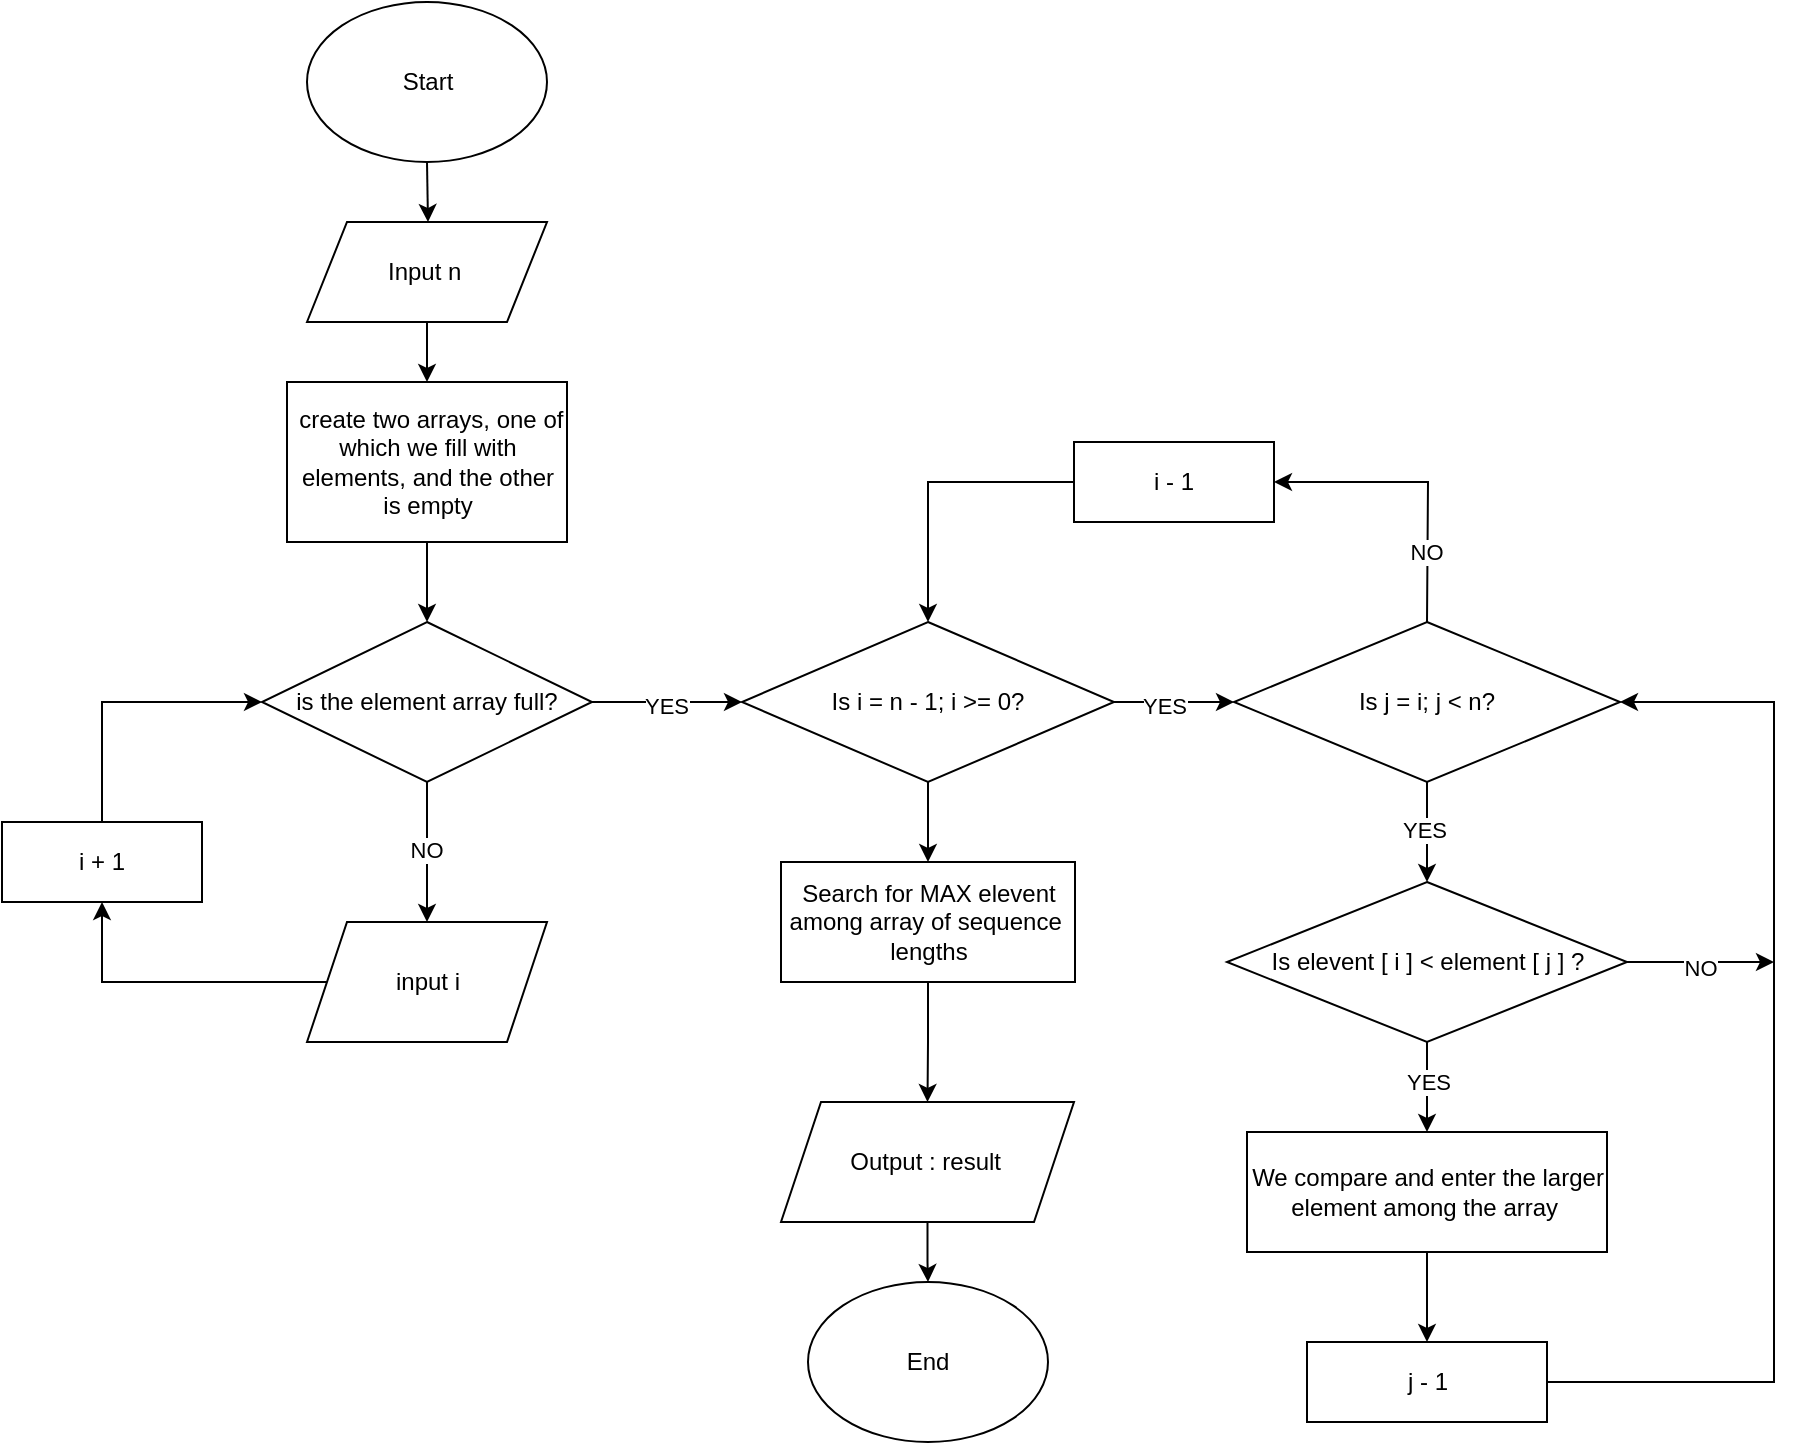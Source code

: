 <mxfile version="24.8.2">
  <diagram name="Сторінка-1" id="WQvL7sQCr2SDsEGiw8zH">
    <mxGraphModel dx="1723" dy="1926" grid="1" gridSize="10" guides="1" tooltips="1" connect="1" arrows="1" fold="1" page="1" pageScale="1" pageWidth="827" pageHeight="1169" math="0" shadow="0">
      <root>
        <mxCell id="0" />
        <mxCell id="1" parent="0" />
        <mxCell id="Qf2WwDGo8HAhrz7-kiFl-1" value="Start" style="ellipse;whiteSpace=wrap;html=1;" parent="1" vertex="1">
          <mxGeometry x="162.5" y="-1150" width="120" height="80" as="geometry" />
        </mxCell>
        <mxCell id="Qf2WwDGo8HAhrz7-kiFl-2" value="End" style="ellipse;whiteSpace=wrap;html=1;" parent="1" vertex="1">
          <mxGeometry x="413" y="-510" width="120" height="80" as="geometry" />
        </mxCell>
        <mxCell id="Qf2WwDGo8HAhrz7-kiFl-10" value="" style="edgeStyle=orthogonalEdgeStyle;rounded=0;orthogonalLoop=1;jettySize=auto;html=1;" parent="1" source="Qf2WwDGo8HAhrz7-kiFl-3" target="Qf2WwDGo8HAhrz7-kiFl-4" edge="1">
          <mxGeometry relative="1" as="geometry" />
        </mxCell>
        <mxCell id="Qf2WwDGo8HAhrz7-kiFl-3" value="Input n&amp;nbsp;" style="shape=parallelogram;perimeter=parallelogramPerimeter;whiteSpace=wrap;html=1;fixedSize=1;" parent="1" vertex="1">
          <mxGeometry x="162.5" y="-1040" width="120" height="50" as="geometry" />
        </mxCell>
        <mxCell id="Qf2WwDGo8HAhrz7-kiFl-11" value="" style="edgeStyle=orthogonalEdgeStyle;rounded=0;orthogonalLoop=1;jettySize=auto;html=1;" parent="1" source="Qf2WwDGo8HAhrz7-kiFl-4" target="Qf2WwDGo8HAhrz7-kiFl-5" edge="1">
          <mxGeometry relative="1" as="geometry" />
        </mxCell>
        <mxCell id="Qf2WwDGo8HAhrz7-kiFl-4" value="&amp;nbsp;create two arrays, one of which we fill with elements, and the other is empty" style="rounded=0;whiteSpace=wrap;html=1;" parent="1" vertex="1">
          <mxGeometry x="152.5" y="-960" width="140" height="80" as="geometry" />
        </mxCell>
        <mxCell id="Qf2WwDGo8HAhrz7-kiFl-12" value="" style="edgeStyle=orthogonalEdgeStyle;rounded=0;orthogonalLoop=1;jettySize=auto;html=1;" parent="1" source="Qf2WwDGo8HAhrz7-kiFl-5" target="Qf2WwDGo8HAhrz7-kiFl-6" edge="1">
          <mxGeometry relative="1" as="geometry" />
        </mxCell>
        <mxCell id="Qf2WwDGo8HAhrz7-kiFl-18" value="NO" style="edgeLabel;html=1;align=center;verticalAlign=middle;resizable=0;points=[];" parent="Qf2WwDGo8HAhrz7-kiFl-12" vertex="1" connectable="0">
          <mxGeometry x="-0.04" y="-1" relative="1" as="geometry">
            <mxPoint as="offset" />
          </mxGeometry>
        </mxCell>
        <mxCell id="Qf2WwDGo8HAhrz7-kiFl-20" value="" style="edgeStyle=orthogonalEdgeStyle;rounded=0;orthogonalLoop=1;jettySize=auto;html=1;" parent="1" source="Qf2WwDGo8HAhrz7-kiFl-5" target="Qf2WwDGo8HAhrz7-kiFl-19" edge="1">
          <mxGeometry relative="1" as="geometry" />
        </mxCell>
        <mxCell id="Qf2WwDGo8HAhrz7-kiFl-21" value="YES" style="edgeLabel;html=1;align=center;verticalAlign=middle;resizable=0;points=[];" parent="Qf2WwDGo8HAhrz7-kiFl-20" vertex="1" connectable="0">
          <mxGeometry x="-0.028" y="-2" relative="1" as="geometry">
            <mxPoint as="offset" />
          </mxGeometry>
        </mxCell>
        <mxCell id="Qf2WwDGo8HAhrz7-kiFl-5" value="is the element array full?" style="rhombus;whiteSpace=wrap;html=1;" parent="1" vertex="1">
          <mxGeometry x="140" y="-840" width="165" height="80" as="geometry" />
        </mxCell>
        <mxCell id="Qf2WwDGo8HAhrz7-kiFl-6" value="input i" style="shape=parallelogram;perimeter=parallelogramPerimeter;whiteSpace=wrap;html=1;fixedSize=1;" parent="1" vertex="1">
          <mxGeometry x="162.5" y="-690" width="120" height="60" as="geometry" />
        </mxCell>
        <mxCell id="Qf2WwDGo8HAhrz7-kiFl-7" value="i + 1" style="rounded=0;whiteSpace=wrap;html=1;" parent="1" vertex="1">
          <mxGeometry x="10" y="-740" width="100" height="40" as="geometry" />
        </mxCell>
        <mxCell id="Qf2WwDGo8HAhrz7-kiFl-9" value="" style="endArrow=classic;html=1;rounded=0;exitX=0.5;exitY=1;exitDx=0;exitDy=0;" parent="1" source="Qf2WwDGo8HAhrz7-kiFl-1" edge="1">
          <mxGeometry width="50" height="50" relative="1" as="geometry">
            <mxPoint x="180" y="-930" as="sourcePoint" />
            <mxPoint x="223" y="-1040" as="targetPoint" />
          </mxGeometry>
        </mxCell>
        <mxCell id="Qf2WwDGo8HAhrz7-kiFl-16" value="" style="endArrow=classic;html=1;rounded=0;exitX=0;exitY=0.5;exitDx=0;exitDy=0;entryX=0.5;entryY=1;entryDx=0;entryDy=0;" parent="1" source="Qf2WwDGo8HAhrz7-kiFl-6" target="Qf2WwDGo8HAhrz7-kiFl-7" edge="1">
          <mxGeometry width="50" height="50" relative="1" as="geometry">
            <mxPoint x="180" y="-640" as="sourcePoint" />
            <mxPoint x="230" y="-690" as="targetPoint" />
            <Array as="points">
              <mxPoint x="60" y="-660" />
            </Array>
          </mxGeometry>
        </mxCell>
        <mxCell id="Qf2WwDGo8HAhrz7-kiFl-17" value="" style="endArrow=classic;html=1;rounded=0;exitX=0.5;exitY=0;exitDx=0;exitDy=0;entryX=0;entryY=0.5;entryDx=0;entryDy=0;" parent="1" source="Qf2WwDGo8HAhrz7-kiFl-7" target="Qf2WwDGo8HAhrz7-kiFl-5" edge="1">
          <mxGeometry width="50" height="50" relative="1" as="geometry">
            <mxPoint x="180" y="-740" as="sourcePoint" />
            <mxPoint x="230" y="-790" as="targetPoint" />
            <Array as="points">
              <mxPoint x="60" y="-800" />
            </Array>
          </mxGeometry>
        </mxCell>
        <mxCell id="Qf2WwDGo8HAhrz7-kiFl-23" value="" style="edgeStyle=orthogonalEdgeStyle;rounded=0;orthogonalLoop=1;jettySize=auto;html=1;" parent="1" source="Qf2WwDGo8HAhrz7-kiFl-19" target="Qf2WwDGo8HAhrz7-kiFl-22" edge="1">
          <mxGeometry relative="1" as="geometry" />
        </mxCell>
        <mxCell id="Qf2WwDGo8HAhrz7-kiFl-24" value="YES" style="edgeLabel;html=1;align=center;verticalAlign=middle;resizable=0;points=[];" parent="Qf2WwDGo8HAhrz7-kiFl-23" vertex="1" connectable="0">
          <mxGeometry x="-0.184" y="-2" relative="1" as="geometry">
            <mxPoint as="offset" />
          </mxGeometry>
        </mxCell>
        <mxCell id="Qf2WwDGo8HAhrz7-kiFl-42" value="" style="edgeStyle=orthogonalEdgeStyle;rounded=0;orthogonalLoop=1;jettySize=auto;html=1;" parent="1" source="Qf2WwDGo8HAhrz7-kiFl-19" target="Qf2WwDGo8HAhrz7-kiFl-40" edge="1">
          <mxGeometry relative="1" as="geometry" />
        </mxCell>
        <mxCell id="Qf2WwDGo8HAhrz7-kiFl-19" value="Is i = n - 1; i &amp;gt;= 0?" style="rhombus;whiteSpace=wrap;html=1;" parent="1" vertex="1">
          <mxGeometry x="380" y="-840" width="186" height="80" as="geometry" />
        </mxCell>
        <mxCell id="Qf2WwDGo8HAhrz7-kiFl-30" value="" style="edgeStyle=orthogonalEdgeStyle;rounded=0;orthogonalLoop=1;jettySize=auto;html=1;" parent="1" source="Qf2WwDGo8HAhrz7-kiFl-22" target="Qf2WwDGo8HAhrz7-kiFl-29" edge="1">
          <mxGeometry relative="1" as="geometry" />
        </mxCell>
        <mxCell id="Qf2WwDGo8HAhrz7-kiFl-31" value="YES" style="edgeLabel;html=1;align=center;verticalAlign=middle;resizable=0;points=[];" parent="Qf2WwDGo8HAhrz7-kiFl-30" vertex="1" connectable="0">
          <mxGeometry x="-0.062" y="-2" relative="1" as="geometry">
            <mxPoint as="offset" />
          </mxGeometry>
        </mxCell>
        <mxCell id="Qf2WwDGo8HAhrz7-kiFl-22" value="Is j = i; j &amp;lt; n?" style="rhombus;whiteSpace=wrap;html=1;" parent="1" vertex="1">
          <mxGeometry x="626" y="-840" width="193" height="80" as="geometry" />
        </mxCell>
        <mxCell id="Qf2WwDGo8HAhrz7-kiFl-25" value="i - 1" style="rounded=0;whiteSpace=wrap;html=1;" parent="1" vertex="1">
          <mxGeometry x="546" y="-930" width="100" height="40" as="geometry" />
        </mxCell>
        <mxCell id="Qf2WwDGo8HAhrz7-kiFl-26" value="" style="endArrow=classic;html=1;rounded=0;exitX=0.5;exitY=0;exitDx=0;exitDy=0;entryX=1;entryY=0.5;entryDx=0;entryDy=0;" parent="1" source="Qf2WwDGo8HAhrz7-kiFl-22" target="Qf2WwDGo8HAhrz7-kiFl-25" edge="1">
          <mxGeometry width="50" height="50" relative="1" as="geometry">
            <mxPoint x="516" y="-810" as="sourcePoint" />
            <mxPoint x="566" y="-860" as="targetPoint" />
            <Array as="points">
              <mxPoint x="723" y="-910" />
            </Array>
          </mxGeometry>
        </mxCell>
        <mxCell id="Qf2WwDGo8HAhrz7-kiFl-28" value="NO" style="edgeLabel;html=1;align=center;verticalAlign=middle;resizable=0;points=[];" parent="Qf2WwDGo8HAhrz7-kiFl-26" vertex="1" connectable="0">
          <mxGeometry x="-0.514" y="1" relative="1" as="geometry">
            <mxPoint as="offset" />
          </mxGeometry>
        </mxCell>
        <mxCell id="Qf2WwDGo8HAhrz7-kiFl-27" value="" style="endArrow=classic;html=1;rounded=0;exitX=0;exitY=0.5;exitDx=0;exitDy=0;entryX=0.5;entryY=0;entryDx=0;entryDy=0;" parent="1" source="Qf2WwDGo8HAhrz7-kiFl-25" target="Qf2WwDGo8HAhrz7-kiFl-19" edge="1">
          <mxGeometry width="50" height="50" relative="1" as="geometry">
            <mxPoint x="516" y="-810" as="sourcePoint" />
            <mxPoint x="566" y="-860" as="targetPoint" />
            <Array as="points">
              <mxPoint x="473" y="-910" />
            </Array>
          </mxGeometry>
        </mxCell>
        <mxCell id="Qf2WwDGo8HAhrz7-kiFl-34" value="" style="edgeStyle=orthogonalEdgeStyle;rounded=0;orthogonalLoop=1;jettySize=auto;html=1;" parent="1" source="Qf2WwDGo8HAhrz7-kiFl-29" target="Qf2WwDGo8HAhrz7-kiFl-32" edge="1">
          <mxGeometry relative="1" as="geometry" />
        </mxCell>
        <mxCell id="Qf2WwDGo8HAhrz7-kiFl-35" value="YES" style="edgeLabel;html=1;align=center;verticalAlign=middle;resizable=0;points=[];" parent="Qf2WwDGo8HAhrz7-kiFl-34" vertex="1" connectable="0">
          <mxGeometry x="-0.119" relative="1" as="geometry">
            <mxPoint as="offset" />
          </mxGeometry>
        </mxCell>
        <mxCell id="Qf2WwDGo8HAhrz7-kiFl-29" value="Is elevent [ i ] &amp;lt; element [ j ] ?" style="rhombus;whiteSpace=wrap;html=1;" parent="1" vertex="1">
          <mxGeometry x="622.5" y="-710" width="200" height="80" as="geometry" />
        </mxCell>
        <mxCell id="Qf2WwDGo8HAhrz7-kiFl-36" value="" style="edgeStyle=orthogonalEdgeStyle;rounded=0;orthogonalLoop=1;jettySize=auto;html=1;" parent="1" source="Qf2WwDGo8HAhrz7-kiFl-32" target="Qf2WwDGo8HAhrz7-kiFl-33" edge="1">
          <mxGeometry relative="1" as="geometry" />
        </mxCell>
        <mxCell id="Qf2WwDGo8HAhrz7-kiFl-32" value="We compare and enter the larger element among the array&amp;nbsp;" style="rounded=0;whiteSpace=wrap;html=1;" parent="1" vertex="1">
          <mxGeometry x="632.5" y="-585" width="180" height="60" as="geometry" />
        </mxCell>
        <mxCell id="Qf2WwDGo8HAhrz7-kiFl-33" value="j - 1" style="rounded=0;whiteSpace=wrap;html=1;" parent="1" vertex="1">
          <mxGeometry x="662.5" y="-480" width="120" height="40" as="geometry" />
        </mxCell>
        <mxCell id="Qf2WwDGo8HAhrz7-kiFl-37" value="" style="endArrow=classic;html=1;rounded=0;exitX=1;exitY=0.5;exitDx=0;exitDy=0;entryX=1;entryY=0.5;entryDx=0;entryDy=0;" parent="1" source="Qf2WwDGo8HAhrz7-kiFl-33" target="Qf2WwDGo8HAhrz7-kiFl-22" edge="1">
          <mxGeometry width="50" height="50" relative="1" as="geometry">
            <mxPoint x="646" y="-610" as="sourcePoint" />
            <mxPoint x="696" y="-660" as="targetPoint" />
            <Array as="points">
              <mxPoint x="896" y="-460" />
              <mxPoint x="896" y="-800" />
            </Array>
          </mxGeometry>
        </mxCell>
        <mxCell id="Qf2WwDGo8HAhrz7-kiFl-38" value="" style="endArrow=classic;html=1;rounded=0;exitX=1;exitY=0.5;exitDx=0;exitDy=0;" parent="1" source="Qf2WwDGo8HAhrz7-kiFl-29" edge="1">
          <mxGeometry width="50" height="50" relative="1" as="geometry">
            <mxPoint x="646" y="-610" as="sourcePoint" />
            <mxPoint x="896" y="-670" as="targetPoint" />
          </mxGeometry>
        </mxCell>
        <mxCell id="Qf2WwDGo8HAhrz7-kiFl-39" value="NO" style="edgeLabel;html=1;align=center;verticalAlign=middle;resizable=0;points=[];" parent="Qf2WwDGo8HAhrz7-kiFl-38" vertex="1" connectable="0">
          <mxGeometry x="-0.003" y="-3" relative="1" as="geometry">
            <mxPoint as="offset" />
          </mxGeometry>
        </mxCell>
        <mxCell id="Qf2WwDGo8HAhrz7-kiFl-43" value="" style="edgeStyle=orthogonalEdgeStyle;rounded=0;orthogonalLoop=1;jettySize=auto;html=1;" parent="1" source="Qf2WwDGo8HAhrz7-kiFl-40" target="Qf2WwDGo8HAhrz7-kiFl-41" edge="1">
          <mxGeometry relative="1" as="geometry" />
        </mxCell>
        <mxCell id="Qf2WwDGo8HAhrz7-kiFl-40" value="Search for MAX elevent among array of sequence&amp;nbsp; lengths" style="rounded=0;whiteSpace=wrap;html=1;" parent="1" vertex="1">
          <mxGeometry x="399.5" y="-720" width="147" height="60" as="geometry" />
        </mxCell>
        <mxCell id="Qf2WwDGo8HAhrz7-kiFl-44" value="" style="edgeStyle=orthogonalEdgeStyle;rounded=0;orthogonalLoop=1;jettySize=auto;html=1;" parent="1" source="Qf2WwDGo8HAhrz7-kiFl-41" target="Qf2WwDGo8HAhrz7-kiFl-2" edge="1">
          <mxGeometry relative="1" as="geometry" />
        </mxCell>
        <mxCell id="Qf2WwDGo8HAhrz7-kiFl-41" value="Output : result&amp;nbsp;" style="shape=parallelogram;perimeter=parallelogramPerimeter;whiteSpace=wrap;html=1;fixedSize=1;" parent="1" vertex="1">
          <mxGeometry x="399.5" y="-600" width="146.5" height="60" as="geometry" />
        </mxCell>
      </root>
    </mxGraphModel>
  </diagram>
</mxfile>
